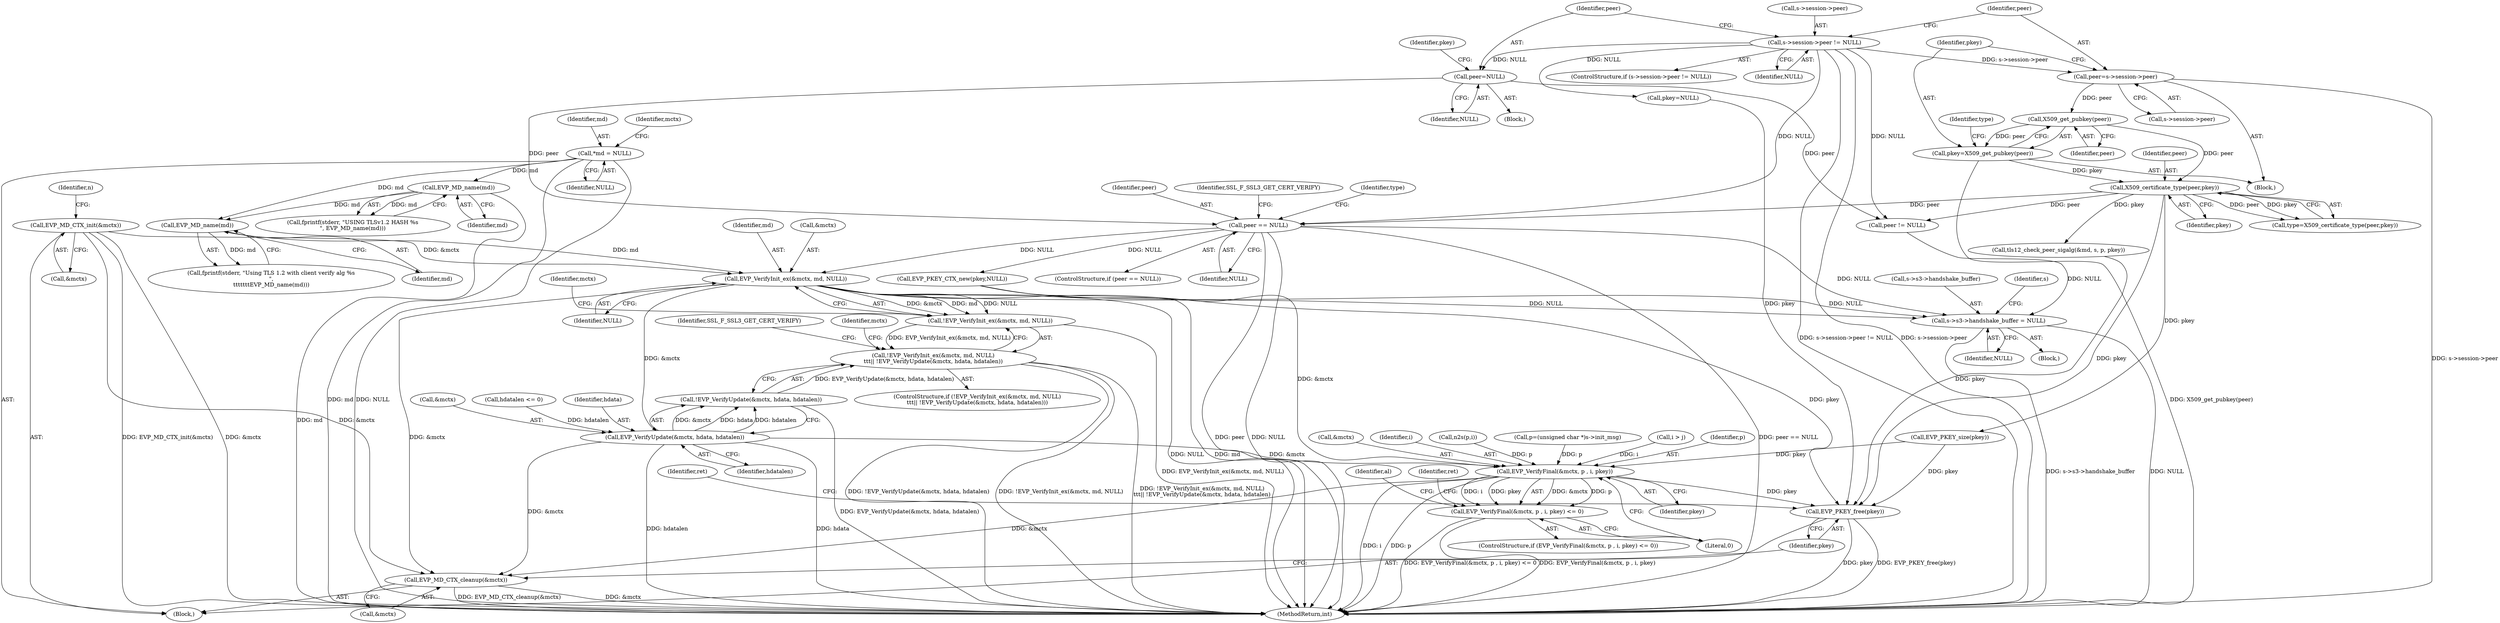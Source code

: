 digraph "0_openssl_1421e0c584ae9120ca1b88098f13d6d2e90b83a3@pointer" {
"1000415" [label="(Call,EVP_VerifyInit_ex(&mctx, md, NULL))"];
"1000132" [label="(Call,EVP_MD_CTX_init(&mctx))"];
"1000410" [label="(Call,EVP_MD_name(md))"];
"1000128" [label="(Call,*md = NULL)"];
"1000326" [label="(Call,EVP_MD_name(md))"];
"1000223" [label="(Call,peer == NULL)"];
"1000180" [label="(Call,peer=NULL)"];
"1000154" [label="(Call,s->session->peer != NULL)"];
"1000175" [label="(Call,X509_certificate_type(peer,pkey))"];
"1000171" [label="(Call,X509_get_pubkey(peer))"];
"1000162" [label="(Call,peer=s->session->peer)"];
"1000169" [label="(Call,pkey=X509_get_pubkey(peer))"];
"1000414" [label="(Call,!EVP_VerifyInit_ex(&mctx, md, NULL))"];
"1000413" [label="(Call,!EVP_VerifyInit_ex(&mctx, md, NULL)\n\t\t\t|| !EVP_VerifyUpdate(&mctx, hdata, hdatalen))"];
"1000421" [label="(Call,EVP_VerifyUpdate(&mctx, hdata, hdatalen))"];
"1000420" [label="(Call,!EVP_VerifyUpdate(&mctx, hdata, hdatalen))"];
"1000436" [label="(Call,EVP_VerifyFinal(&mctx, p , i, pkey))"];
"1000435" [label="(Call,EVP_VerifyFinal(&mctx, p , i, pkey) <= 0)"];
"1000720" [label="(Call,EVP_MD_CTX_cleanup(&mctx))"];
"1000723" [label="(Call,EVP_PKEY_free(pkey))"];
"1000706" [label="(Call,s->s3->handshake_buffer = NULL)"];
"1000177" [label="(Identifier,pkey)"];
"1000222" [label="(ControlStructure,if (peer == NULL))"];
"1000153" [label="(ControlStructure,if (s->session->peer != NULL))"];
"1000358" [label="(Call,i > j)"];
"1000699" [label="(Block,)"];
"1000712" [label="(Identifier,NULL)"];
"1000225" [label="(Identifier,NULL)"];
"1000326" [label="(Call,EVP_MD_name(md))"];
"1000171" [label="(Call,X509_get_pubkey(peer))"];
"1000154" [label="(Call,s->session->peer != NULL)"];
"1000354" [label="(Call,EVP_PKEY_size(pkey))"];
"1000415" [label="(Call,EVP_VerifyInit_ex(&mctx, md, NULL))"];
"1000172" [label="(Identifier,peer)"];
"1000422" [label="(Call,&mctx)"];
"1000445" [label="(Identifier,al)"];
"1000180" [label="(Call,peer=NULL)"];
"1000228" [label="(Identifier,SSL_F_SSL3_GET_CERT_VERIFY)"];
"1000413" [label="(Call,!EVP_VerifyInit_ex(&mctx, md, NULL)\n\t\t\t|| !EVP_VerifyUpdate(&mctx, hdata, hdatalen))"];
"1000727" [label="(MethodReturn,int)"];
"1000184" [label="(Identifier,pkey)"];
"1000396" [label="(Call,hdatalen <= 0)"];
"1000420" [label="(Call,!EVP_VerifyUpdate(&mctx, hdata, hdatalen))"];
"1000706" [label="(Call,s->s3->handshake_buffer = NULL)"];
"1000183" [label="(Call,pkey=NULL)"];
"1000682" [label="(Identifier,ret)"];
"1000173" [label="(Call,type=X509_certificate_type(peer,pkey))"];
"1000421" [label="(Call,EVP_VerifyUpdate(&mctx, hdata, hdatalen))"];
"1000438" [label="(Identifier,mctx)"];
"1000425" [label="(Identifier,hdatalen)"];
"1000161" [label="(Block,)"];
"1000128" [label="(Call,*md = NULL)"];
"1000182" [label="(Identifier,NULL)"];
"1000323" [label="(Call,fprintf(stderr, \"USING TLSv1.2 HASH %s\n\", EVP_MD_name(md)))"];
"1000407" [label="(Call,fprintf(stderr, \"Using TLS 1.2 with client verify alg %s\n\",\n\t\t\t\t\t\t\tEVP_MD_name(md)))"];
"1000130" [label="(Identifier,NULL)"];
"1000129" [label="(Identifier,md)"];
"1000724" [label="(Identifier,pkey)"];
"1000716" [label="(Identifier,s)"];
"1000416" [label="(Call,&mctx)"];
"1000174" [label="(Identifier,type)"];
"1000175" [label="(Call,X509_certificate_type(peer,pkey))"];
"1000424" [label="(Identifier,hdata)"];
"1000723" [label="(Call,EVP_PKEY_free(pkey))"];
"1000726" [label="(Identifier,ret)"];
"1000411" [label="(Identifier,md)"];
"1000419" [label="(Identifier,NULL)"];
"1000162" [label="(Call,peer=s->session->peer)"];
"1000297" [label="(Call,tls12_check_peer_sigalg(&md, s, p, pkey))"];
"1000721" [label="(Call,&mctx)"];
"1000237" [label="(Identifier,type)"];
"1000439" [label="(Identifier,p)"];
"1000327" [label="(Identifier,md)"];
"1000437" [label="(Call,&mctx)"];
"1000169" [label="(Call,pkey=X509_get_pubkey(peer))"];
"1000207" [label="(Call,peer != NULL)"];
"1000160" [label="(Identifier,NULL)"];
"1000428" [label="(Identifier,SSL_F_SSL3_GET_CERT_VERIFY)"];
"1000224" [label="(Identifier,peer)"];
"1000107" [label="(Block,)"];
"1000181" [label="(Identifier,peer)"];
"1000410" [label="(Call,EVP_MD_name(md))"];
"1000155" [label="(Call,s->session->peer)"];
"1000133" [label="(Call,&mctx)"];
"1000611" [label="(Call,EVP_PKEY_CTX_new(pkey,NULL))"];
"1000132" [label="(Call,EVP_MD_CTX_init(&mctx))"];
"1000440" [label="(Identifier,i)"];
"1000720" [label="(Call,EVP_MD_CTX_cleanup(&mctx))"];
"1000334" [label="(Call,n2s(p,i))"];
"1000176" [label="(Identifier,peer)"];
"1000261" [label="(Call,p=(unsigned char *)s->init_msg)"];
"1000163" [label="(Identifier,peer)"];
"1000414" [label="(Call,!EVP_VerifyInit_ex(&mctx, md, NULL))"];
"1000436" [label="(Call,EVP_VerifyFinal(&mctx, p , i, pkey))"];
"1000434" [label="(ControlStructure,if (EVP_VerifyFinal(&mctx, p , i, pkey) <= 0))"];
"1000179" [label="(Block,)"];
"1000441" [label="(Identifier,pkey)"];
"1000442" [label="(Literal,0)"];
"1000223" [label="(Call,peer == NULL)"];
"1000164" [label="(Call,s->session->peer)"];
"1000170" [label="(Identifier,pkey)"];
"1000435" [label="(Call,EVP_VerifyFinal(&mctx, p , i, pkey) <= 0)"];
"1000423" [label="(Identifier,mctx)"];
"1000136" [label="(Identifier,n)"];
"1000707" [label="(Call,s->s3->handshake_buffer)"];
"1000418" [label="(Identifier,md)"];
"1000412" [label="(ControlStructure,if (!EVP_VerifyInit_ex(&mctx, md, NULL)\n\t\t\t|| !EVP_VerifyUpdate(&mctx, hdata, hdatalen)))"];
"1000134" [label="(Identifier,mctx)"];
"1000415" -> "1000414"  [label="AST: "];
"1000415" -> "1000419"  [label="CFG: "];
"1000416" -> "1000415"  [label="AST: "];
"1000418" -> "1000415"  [label="AST: "];
"1000419" -> "1000415"  [label="AST: "];
"1000414" -> "1000415"  [label="CFG: "];
"1000415" -> "1000727"  [label="DDG: md"];
"1000415" -> "1000727"  [label="DDG: NULL"];
"1000415" -> "1000414"  [label="DDG: &mctx"];
"1000415" -> "1000414"  [label="DDG: md"];
"1000415" -> "1000414"  [label="DDG: NULL"];
"1000132" -> "1000415"  [label="DDG: &mctx"];
"1000410" -> "1000415"  [label="DDG: md"];
"1000223" -> "1000415"  [label="DDG: NULL"];
"1000415" -> "1000421"  [label="DDG: &mctx"];
"1000415" -> "1000436"  [label="DDG: &mctx"];
"1000415" -> "1000706"  [label="DDG: NULL"];
"1000415" -> "1000720"  [label="DDG: &mctx"];
"1000132" -> "1000107"  [label="AST: "];
"1000132" -> "1000133"  [label="CFG: "];
"1000133" -> "1000132"  [label="AST: "];
"1000136" -> "1000132"  [label="CFG: "];
"1000132" -> "1000727"  [label="DDG: EVP_MD_CTX_init(&mctx)"];
"1000132" -> "1000727"  [label="DDG: &mctx"];
"1000132" -> "1000720"  [label="DDG: &mctx"];
"1000410" -> "1000407"  [label="AST: "];
"1000410" -> "1000411"  [label="CFG: "];
"1000411" -> "1000410"  [label="AST: "];
"1000407" -> "1000410"  [label="CFG: "];
"1000410" -> "1000407"  [label="DDG: md"];
"1000128" -> "1000410"  [label="DDG: md"];
"1000326" -> "1000410"  [label="DDG: md"];
"1000128" -> "1000107"  [label="AST: "];
"1000128" -> "1000130"  [label="CFG: "];
"1000129" -> "1000128"  [label="AST: "];
"1000130" -> "1000128"  [label="AST: "];
"1000134" -> "1000128"  [label="CFG: "];
"1000128" -> "1000727"  [label="DDG: NULL"];
"1000128" -> "1000727"  [label="DDG: md"];
"1000128" -> "1000326"  [label="DDG: md"];
"1000326" -> "1000323"  [label="AST: "];
"1000326" -> "1000327"  [label="CFG: "];
"1000327" -> "1000326"  [label="AST: "];
"1000323" -> "1000326"  [label="CFG: "];
"1000326" -> "1000727"  [label="DDG: md"];
"1000326" -> "1000323"  [label="DDG: md"];
"1000223" -> "1000222"  [label="AST: "];
"1000223" -> "1000225"  [label="CFG: "];
"1000224" -> "1000223"  [label="AST: "];
"1000225" -> "1000223"  [label="AST: "];
"1000228" -> "1000223"  [label="CFG: "];
"1000237" -> "1000223"  [label="CFG: "];
"1000223" -> "1000727"  [label="DDG: NULL"];
"1000223" -> "1000727"  [label="DDG: peer == NULL"];
"1000223" -> "1000727"  [label="DDG: peer"];
"1000180" -> "1000223"  [label="DDG: peer"];
"1000175" -> "1000223"  [label="DDG: peer"];
"1000154" -> "1000223"  [label="DDG: NULL"];
"1000223" -> "1000611"  [label="DDG: NULL"];
"1000223" -> "1000706"  [label="DDG: NULL"];
"1000180" -> "1000179"  [label="AST: "];
"1000180" -> "1000182"  [label="CFG: "];
"1000181" -> "1000180"  [label="AST: "];
"1000182" -> "1000180"  [label="AST: "];
"1000184" -> "1000180"  [label="CFG: "];
"1000154" -> "1000180"  [label="DDG: NULL"];
"1000180" -> "1000207"  [label="DDG: peer"];
"1000154" -> "1000153"  [label="AST: "];
"1000154" -> "1000160"  [label="CFG: "];
"1000155" -> "1000154"  [label="AST: "];
"1000160" -> "1000154"  [label="AST: "];
"1000163" -> "1000154"  [label="CFG: "];
"1000181" -> "1000154"  [label="CFG: "];
"1000154" -> "1000727"  [label="DDG: s->session->peer"];
"1000154" -> "1000727"  [label="DDG: s->session->peer != NULL"];
"1000154" -> "1000162"  [label="DDG: s->session->peer"];
"1000154" -> "1000183"  [label="DDG: NULL"];
"1000154" -> "1000207"  [label="DDG: NULL"];
"1000175" -> "1000173"  [label="AST: "];
"1000175" -> "1000177"  [label="CFG: "];
"1000176" -> "1000175"  [label="AST: "];
"1000177" -> "1000175"  [label="AST: "];
"1000173" -> "1000175"  [label="CFG: "];
"1000175" -> "1000173"  [label="DDG: peer"];
"1000175" -> "1000173"  [label="DDG: pkey"];
"1000171" -> "1000175"  [label="DDG: peer"];
"1000169" -> "1000175"  [label="DDG: pkey"];
"1000175" -> "1000207"  [label="DDG: peer"];
"1000175" -> "1000297"  [label="DDG: pkey"];
"1000175" -> "1000354"  [label="DDG: pkey"];
"1000175" -> "1000723"  [label="DDG: pkey"];
"1000171" -> "1000169"  [label="AST: "];
"1000171" -> "1000172"  [label="CFG: "];
"1000172" -> "1000171"  [label="AST: "];
"1000169" -> "1000171"  [label="CFG: "];
"1000171" -> "1000169"  [label="DDG: peer"];
"1000162" -> "1000171"  [label="DDG: peer"];
"1000162" -> "1000161"  [label="AST: "];
"1000162" -> "1000164"  [label="CFG: "];
"1000163" -> "1000162"  [label="AST: "];
"1000164" -> "1000162"  [label="AST: "];
"1000170" -> "1000162"  [label="CFG: "];
"1000162" -> "1000727"  [label="DDG: s->session->peer"];
"1000169" -> "1000161"  [label="AST: "];
"1000170" -> "1000169"  [label="AST: "];
"1000174" -> "1000169"  [label="CFG: "];
"1000169" -> "1000727"  [label="DDG: X509_get_pubkey(peer)"];
"1000414" -> "1000413"  [label="AST: "];
"1000423" -> "1000414"  [label="CFG: "];
"1000413" -> "1000414"  [label="CFG: "];
"1000414" -> "1000727"  [label="DDG: EVP_VerifyInit_ex(&mctx, md, NULL)"];
"1000414" -> "1000413"  [label="DDG: EVP_VerifyInit_ex(&mctx, md, NULL)"];
"1000413" -> "1000412"  [label="AST: "];
"1000413" -> "1000420"  [label="CFG: "];
"1000420" -> "1000413"  [label="AST: "];
"1000428" -> "1000413"  [label="CFG: "];
"1000438" -> "1000413"  [label="CFG: "];
"1000413" -> "1000727"  [label="DDG: !EVP_VerifyUpdate(&mctx, hdata, hdatalen)"];
"1000413" -> "1000727"  [label="DDG: !EVP_VerifyInit_ex(&mctx, md, NULL)"];
"1000413" -> "1000727"  [label="DDG: !EVP_VerifyInit_ex(&mctx, md, NULL)\n\t\t\t|| !EVP_VerifyUpdate(&mctx, hdata, hdatalen)"];
"1000420" -> "1000413"  [label="DDG: EVP_VerifyUpdate(&mctx, hdata, hdatalen)"];
"1000421" -> "1000420"  [label="AST: "];
"1000421" -> "1000425"  [label="CFG: "];
"1000422" -> "1000421"  [label="AST: "];
"1000424" -> "1000421"  [label="AST: "];
"1000425" -> "1000421"  [label="AST: "];
"1000420" -> "1000421"  [label="CFG: "];
"1000421" -> "1000727"  [label="DDG: hdatalen"];
"1000421" -> "1000727"  [label="DDG: hdata"];
"1000421" -> "1000420"  [label="DDG: &mctx"];
"1000421" -> "1000420"  [label="DDG: hdata"];
"1000421" -> "1000420"  [label="DDG: hdatalen"];
"1000396" -> "1000421"  [label="DDG: hdatalen"];
"1000421" -> "1000436"  [label="DDG: &mctx"];
"1000421" -> "1000720"  [label="DDG: &mctx"];
"1000420" -> "1000727"  [label="DDG: EVP_VerifyUpdate(&mctx, hdata, hdatalen)"];
"1000436" -> "1000435"  [label="AST: "];
"1000436" -> "1000441"  [label="CFG: "];
"1000437" -> "1000436"  [label="AST: "];
"1000439" -> "1000436"  [label="AST: "];
"1000440" -> "1000436"  [label="AST: "];
"1000441" -> "1000436"  [label="AST: "];
"1000442" -> "1000436"  [label="CFG: "];
"1000436" -> "1000727"  [label="DDG: i"];
"1000436" -> "1000727"  [label="DDG: p"];
"1000436" -> "1000435"  [label="DDG: &mctx"];
"1000436" -> "1000435"  [label="DDG: p"];
"1000436" -> "1000435"  [label="DDG: i"];
"1000436" -> "1000435"  [label="DDG: pkey"];
"1000261" -> "1000436"  [label="DDG: p"];
"1000334" -> "1000436"  [label="DDG: p"];
"1000358" -> "1000436"  [label="DDG: i"];
"1000354" -> "1000436"  [label="DDG: pkey"];
"1000436" -> "1000720"  [label="DDG: &mctx"];
"1000436" -> "1000723"  [label="DDG: pkey"];
"1000435" -> "1000434"  [label="AST: "];
"1000435" -> "1000442"  [label="CFG: "];
"1000442" -> "1000435"  [label="AST: "];
"1000445" -> "1000435"  [label="CFG: "];
"1000682" -> "1000435"  [label="CFG: "];
"1000435" -> "1000727"  [label="DDG: EVP_VerifyFinal(&mctx, p , i, pkey)"];
"1000435" -> "1000727"  [label="DDG: EVP_VerifyFinal(&mctx, p , i, pkey) <= 0"];
"1000720" -> "1000107"  [label="AST: "];
"1000720" -> "1000721"  [label="CFG: "];
"1000721" -> "1000720"  [label="AST: "];
"1000724" -> "1000720"  [label="CFG: "];
"1000720" -> "1000727"  [label="DDG: &mctx"];
"1000720" -> "1000727"  [label="DDG: EVP_MD_CTX_cleanup(&mctx)"];
"1000723" -> "1000107"  [label="AST: "];
"1000723" -> "1000724"  [label="CFG: "];
"1000724" -> "1000723"  [label="AST: "];
"1000726" -> "1000723"  [label="CFG: "];
"1000723" -> "1000727"  [label="DDG: pkey"];
"1000723" -> "1000727"  [label="DDG: EVP_PKEY_free(pkey)"];
"1000183" -> "1000723"  [label="DDG: pkey"];
"1000297" -> "1000723"  [label="DDG: pkey"];
"1000611" -> "1000723"  [label="DDG: pkey"];
"1000354" -> "1000723"  [label="DDG: pkey"];
"1000706" -> "1000699"  [label="AST: "];
"1000706" -> "1000712"  [label="CFG: "];
"1000707" -> "1000706"  [label="AST: "];
"1000712" -> "1000706"  [label="AST: "];
"1000716" -> "1000706"  [label="CFG: "];
"1000706" -> "1000727"  [label="DDG: NULL"];
"1000706" -> "1000727"  [label="DDG: s->s3->handshake_buffer"];
"1000207" -> "1000706"  [label="DDG: NULL"];
"1000611" -> "1000706"  [label="DDG: NULL"];
}
